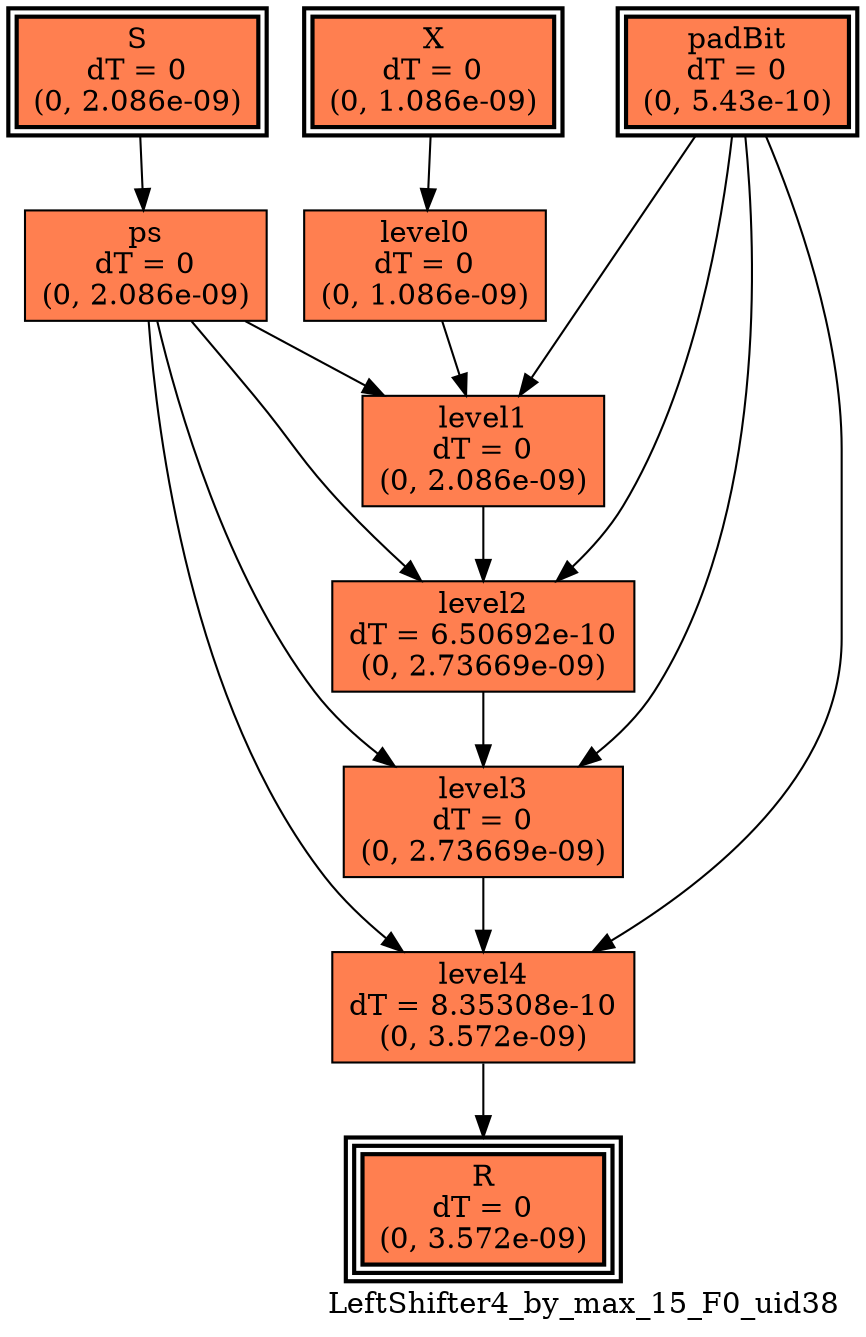digraph LeftShifter4_by_max_15_F0_uid38
{
	//graph drawing options
	label=LeftShifter4_by_max_15_F0_uid38;
	labelloc=bottom;
	labeljust=right;
	ratio=auto;
	nodesep=0.25;
	ranksep=0.5;

	//input/output signals of operator LeftShifter4_by_max_15_F0_uid38
	X__LeftShifter4_by_max_15_F0_uid38 [ label="X\ndT = 0\n(0, 1.086e-09)", shape=box, color=black, style="bold, filled", fillcolor=coral, peripheries=2 ];
	S__LeftShifter4_by_max_15_F0_uid38 [ label="S\ndT = 0\n(0, 2.086e-09)", shape=box, color=black, style="bold, filled", fillcolor=coral, peripheries=2 ];
	padBit__LeftShifter4_by_max_15_F0_uid38 [ label="padBit\ndT = 0\n(0, 5.43e-10)", shape=box, color=black, style="bold, filled", fillcolor=coral, peripheries=2 ];
	R__LeftShifter4_by_max_15_F0_uid38 [ label="R\ndT = 0\n(0, 3.572e-09)", shape=box, color=black, style="bold, filled", fillcolor=coral, peripheries=3 ];
	{rank=same X__LeftShifter4_by_max_15_F0_uid38, S__LeftShifter4_by_max_15_F0_uid38, padBit__LeftShifter4_by_max_15_F0_uid38};
	{rank=same R__LeftShifter4_by_max_15_F0_uid38};
	//internal signals of operator LeftShifter4_by_max_15_F0_uid38
	ps__LeftShifter4_by_max_15_F0_uid38 [ label="ps\ndT = 0\n(0, 2.086e-09)", shape=box, color=black, style=filled, fillcolor=coral, peripheries=1 ];
	level0__LeftShifter4_by_max_15_F0_uid38 [ label="level0\ndT = 0\n(0, 1.086e-09)", shape=box, color=black, style=filled, fillcolor=coral, peripheries=1 ];
	level1__LeftShifter4_by_max_15_F0_uid38 [ label="level1\ndT = 0\n(0, 2.086e-09)", shape=box, color=black, style=filled, fillcolor=coral, peripheries=1 ];
	level2__LeftShifter4_by_max_15_F0_uid38 [ label="level2\ndT = 6.50692e-10\n(0, 2.73669e-09)", shape=box, color=black, style=filled, fillcolor=coral, peripheries=1 ];
	level3__LeftShifter4_by_max_15_F0_uid38 [ label="level3\ndT = 0\n(0, 2.73669e-09)", shape=box, color=black, style=filled, fillcolor=coral, peripheries=1 ];
	level4__LeftShifter4_by_max_15_F0_uid38 [ label="level4\ndT = 8.35308e-10\n(0, 3.572e-09)", shape=box, color=black, style=filled, fillcolor=coral, peripheries=1 ];

	//subcomponents of operator LeftShifter4_by_max_15_F0_uid38

	//input and internal signal connections of operator LeftShifter4_by_max_15_F0_uid38
	X__LeftShifter4_by_max_15_F0_uid38 -> level0__LeftShifter4_by_max_15_F0_uid38 [ arrowhead=normal, arrowsize=1.0, arrowtail=normal, color=black, dir=forward  ];
	S__LeftShifter4_by_max_15_F0_uid38 -> ps__LeftShifter4_by_max_15_F0_uid38 [ arrowhead=normal, arrowsize=1.0, arrowtail=normal, color=black, dir=forward  ];
	padBit__LeftShifter4_by_max_15_F0_uid38 -> level1__LeftShifter4_by_max_15_F0_uid38 [ arrowhead=normal, arrowsize=1.0, arrowtail=normal, color=black, dir=forward  ];
	padBit__LeftShifter4_by_max_15_F0_uid38 -> level2__LeftShifter4_by_max_15_F0_uid38 [ arrowhead=normal, arrowsize=1.0, arrowtail=normal, color=black, dir=forward  ];
	padBit__LeftShifter4_by_max_15_F0_uid38 -> level3__LeftShifter4_by_max_15_F0_uid38 [ arrowhead=normal, arrowsize=1.0, arrowtail=normal, color=black, dir=forward  ];
	padBit__LeftShifter4_by_max_15_F0_uid38 -> level4__LeftShifter4_by_max_15_F0_uid38 [ arrowhead=normal, arrowsize=1.0, arrowtail=normal, color=black, dir=forward  ];
	ps__LeftShifter4_by_max_15_F0_uid38 -> level1__LeftShifter4_by_max_15_F0_uid38 [ arrowhead=normal, arrowsize=1.0, arrowtail=normal, color=black, dir=forward  ];
	ps__LeftShifter4_by_max_15_F0_uid38 -> level2__LeftShifter4_by_max_15_F0_uid38 [ arrowhead=normal, arrowsize=1.0, arrowtail=normal, color=black, dir=forward  ];
	ps__LeftShifter4_by_max_15_F0_uid38 -> level3__LeftShifter4_by_max_15_F0_uid38 [ arrowhead=normal, arrowsize=1.0, arrowtail=normal, color=black, dir=forward  ];
	ps__LeftShifter4_by_max_15_F0_uid38 -> level4__LeftShifter4_by_max_15_F0_uid38 [ arrowhead=normal, arrowsize=1.0, arrowtail=normal, color=black, dir=forward  ];
	level0__LeftShifter4_by_max_15_F0_uid38 -> level1__LeftShifter4_by_max_15_F0_uid38 [ arrowhead=normal, arrowsize=1.0, arrowtail=normal, color=black, dir=forward  ];
	level1__LeftShifter4_by_max_15_F0_uid38 -> level2__LeftShifter4_by_max_15_F0_uid38 [ arrowhead=normal, arrowsize=1.0, arrowtail=normal, color=black, dir=forward  ];
	level2__LeftShifter4_by_max_15_F0_uid38 -> level3__LeftShifter4_by_max_15_F0_uid38 [ arrowhead=normal, arrowsize=1.0, arrowtail=normal, color=black, dir=forward  ];
	level3__LeftShifter4_by_max_15_F0_uid38 -> level4__LeftShifter4_by_max_15_F0_uid38 [ arrowhead=normal, arrowsize=1.0, arrowtail=normal, color=black, dir=forward  ];
	level4__LeftShifter4_by_max_15_F0_uid38 -> R__LeftShifter4_by_max_15_F0_uid38 [ arrowhead=normal, arrowsize=1.0, arrowtail=normal, color=black, dir=forward  ];
}

